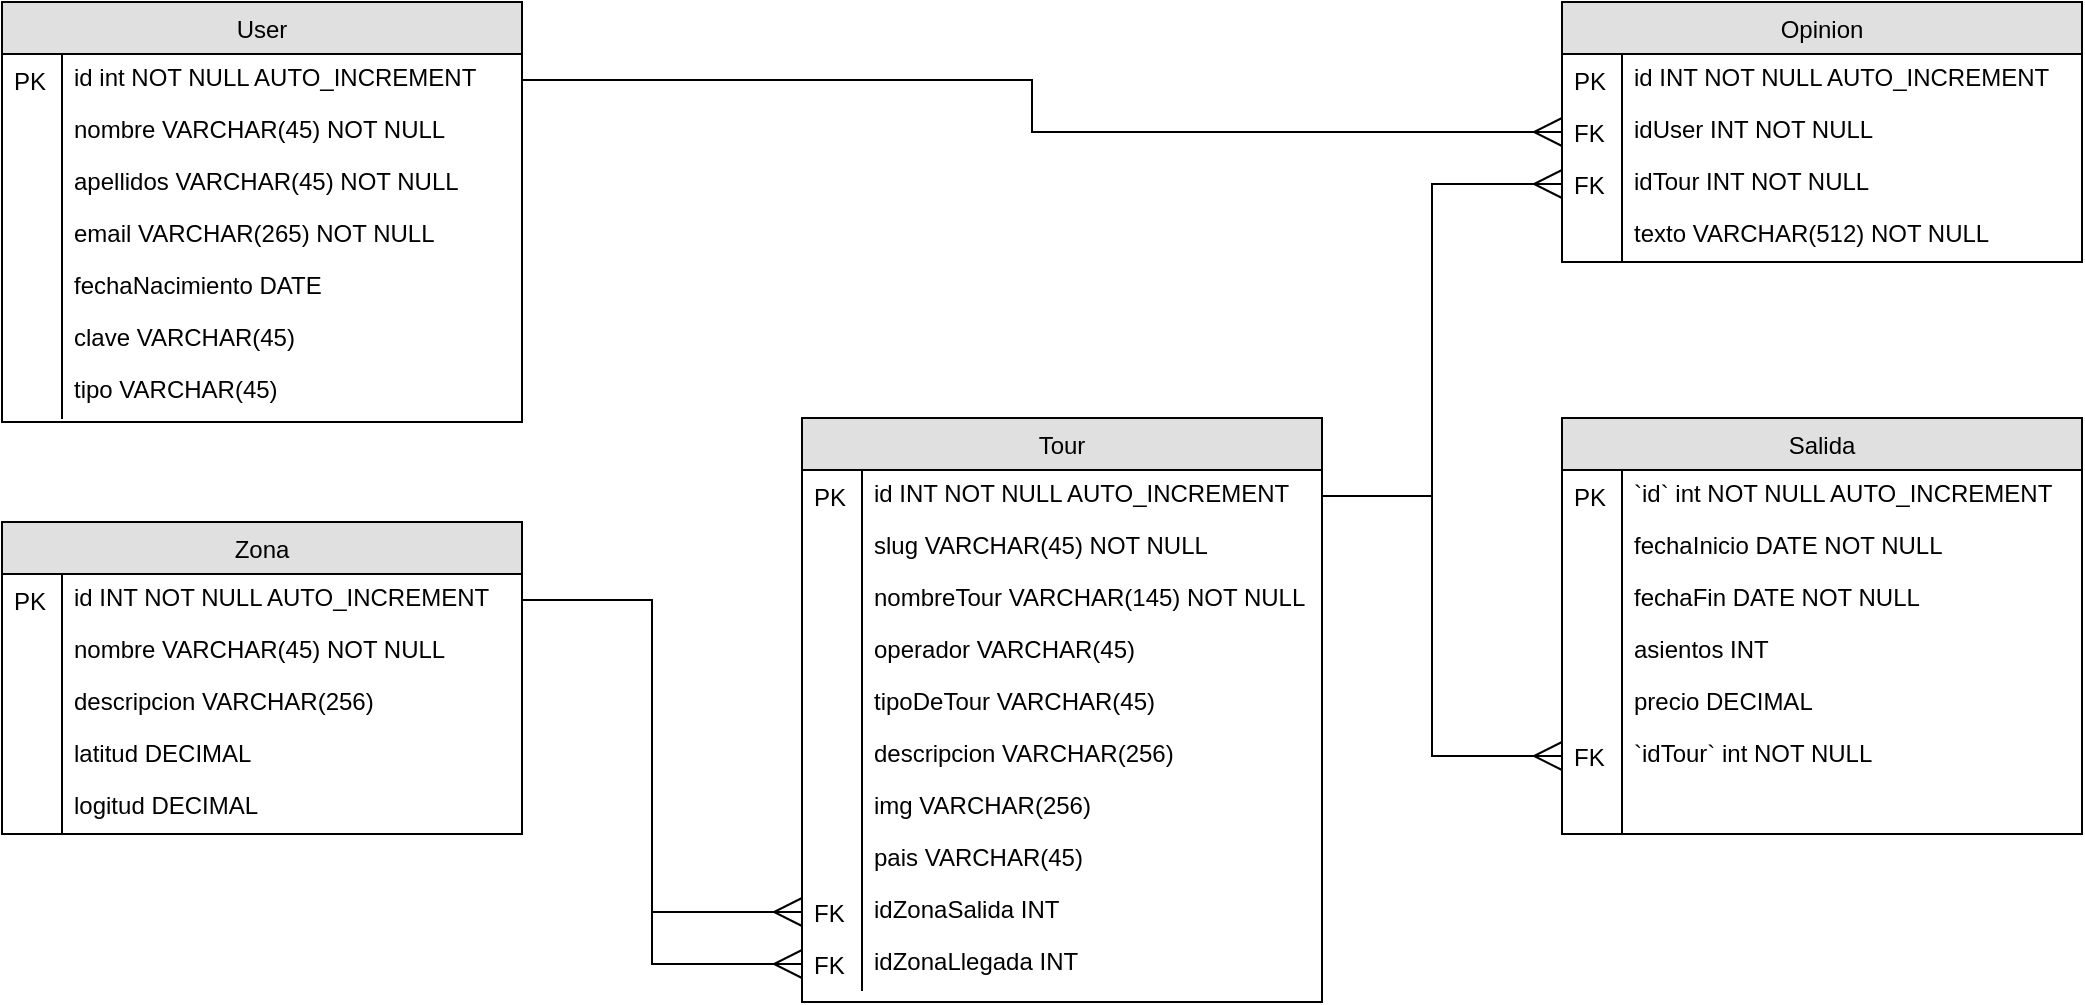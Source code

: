 <mxfile version="11.1.4" type="device"><diagram id="YklgBZgipyq9NZzRzgUX" name="Page-1"><mxGraphModel dx="1085" dy="387" grid="1" gridSize="10" guides="1" tooltips="1" connect="1" arrows="1" fold="1" page="1" pageScale="1" pageWidth="827" pageHeight="1169" math="0" shadow="0"><root><mxCell id="0"/><mxCell id="1" parent="0"/><mxCell id="wqEuAx_ln6lvikPtZ4pN-1" value="User" style="swimlane;fontStyle=0;childLayout=stackLayout;horizontal=1;startSize=26;fillColor=#e0e0e0;horizontalStack=0;resizeParent=1;resizeLast=0;collapsible=1;marginBottom=0;swimlaneFillColor=#ffffff;align=center;" vertex="1" parent="1"><mxGeometry x="40" y="40" width="260" height="210" as="geometry"/></mxCell><mxCell id="wqEuAx_ln6lvikPtZ4pN-2" value="id int NOT NULL AUTO_INCREMENT " style="shape=partialRectangle;top=0;left=0;right=0;bottom=0;align=left;verticalAlign=top;spacingTop=-2;fillColor=none;spacingLeft=34;spacingRight=4;overflow=hidden;rotatable=0;points=[[0,0.5],[1,0.5]];portConstraint=eastwest;dropTarget=0;" vertex="1" parent="wqEuAx_ln6lvikPtZ4pN-1"><mxGeometry y="26" width="260" height="26" as="geometry"/></mxCell><mxCell id="wqEuAx_ln6lvikPtZ4pN-3" value="PK" style="shape=partialRectangle;top=0;left=0;bottom=0;fillColor=none;align=left;verticalAlign=middle;spacingLeft=4;spacingRight=4;overflow=hidden;rotatable=0;points=[];portConstraint=eastwest;part=1;" vertex="1" connectable="0" parent="wqEuAx_ln6lvikPtZ4pN-2"><mxGeometry width="30" height="26" as="geometry"/></mxCell><mxCell id="wqEuAx_ln6lvikPtZ4pN-4" value="nombre VARCHAR(45) NOT NULL " style="shape=partialRectangle;top=0;left=0;right=0;bottom=0;align=left;verticalAlign=top;spacingTop=-2;fillColor=none;spacingLeft=34;spacingRight=4;overflow=hidden;rotatable=0;points=[[0,0.5],[1,0.5]];portConstraint=eastwest;dropTarget=0;" vertex="1" parent="wqEuAx_ln6lvikPtZ4pN-1"><mxGeometry y="52" width="260" height="26" as="geometry"/></mxCell><mxCell id="wqEuAx_ln6lvikPtZ4pN-5" value="" style="shape=partialRectangle;top=0;left=0;bottom=0;fillColor=none;align=left;verticalAlign=middle;spacingLeft=4;spacingRight=4;overflow=hidden;rotatable=0;points=[];portConstraint=eastwest;part=1;" vertex="1" connectable="0" parent="wqEuAx_ln6lvikPtZ4pN-4"><mxGeometry width="30" height="26" as="geometry"/></mxCell><mxCell id="wqEuAx_ln6lvikPtZ4pN-6" value="apellidos VARCHAR(45) NOT NULL " style="shape=partialRectangle;top=0;left=0;right=0;bottom=0;align=left;verticalAlign=top;spacingTop=-2;fillColor=none;spacingLeft=34;spacingRight=4;overflow=hidden;rotatable=0;points=[[0,0.5],[1,0.5]];portConstraint=eastwest;dropTarget=0;" vertex="1" parent="wqEuAx_ln6lvikPtZ4pN-1"><mxGeometry y="78" width="260" height="26" as="geometry"/></mxCell><mxCell id="wqEuAx_ln6lvikPtZ4pN-7" value="" style="shape=partialRectangle;top=0;left=0;bottom=0;fillColor=none;align=left;verticalAlign=middle;spacingLeft=4;spacingRight=4;overflow=hidden;rotatable=0;points=[];portConstraint=eastwest;part=1;" vertex="1" connectable="0" parent="wqEuAx_ln6lvikPtZ4pN-6"><mxGeometry width="30" height="26" as="geometry"/></mxCell><mxCell id="wqEuAx_ln6lvikPtZ4pN-8" value="email VARCHAR(265) NOT NULL " style="shape=partialRectangle;top=0;left=0;right=0;bottom=0;align=left;verticalAlign=top;spacingTop=-2;fillColor=none;spacingLeft=34;spacingRight=4;overflow=hidden;rotatable=0;points=[[0,0.5],[1,0.5]];portConstraint=eastwest;dropTarget=0;" vertex="1" parent="wqEuAx_ln6lvikPtZ4pN-1"><mxGeometry y="104" width="260" height="26" as="geometry"/></mxCell><mxCell id="wqEuAx_ln6lvikPtZ4pN-9" value="" style="shape=partialRectangle;top=0;left=0;bottom=0;fillColor=none;align=left;verticalAlign=middle;spacingLeft=4;spacingRight=4;overflow=hidden;rotatable=0;points=[];portConstraint=eastwest;part=1;" vertex="1" connectable="0" parent="wqEuAx_ln6lvikPtZ4pN-8"><mxGeometry width="30" height="26" as="geometry"/></mxCell><mxCell id="wqEuAx_ln6lvikPtZ4pN-10" value="fechaNacimiento DATE" style="shape=partialRectangle;top=0;left=0;right=0;bottom=0;align=left;verticalAlign=top;spacingTop=-2;fillColor=none;spacingLeft=34;spacingRight=4;overflow=hidden;rotatable=0;points=[[0,0.5],[1,0.5]];portConstraint=eastwest;dropTarget=0;" vertex="1" parent="wqEuAx_ln6lvikPtZ4pN-1"><mxGeometry y="130" width="260" height="26" as="geometry"/></mxCell><mxCell id="wqEuAx_ln6lvikPtZ4pN-11" value="" style="shape=partialRectangle;top=0;left=0;bottom=0;fillColor=none;align=left;verticalAlign=middle;spacingLeft=4;spacingRight=4;overflow=hidden;rotatable=0;points=[];portConstraint=eastwest;part=1;" vertex="1" connectable="0" parent="wqEuAx_ln6lvikPtZ4pN-10"><mxGeometry width="30" height="26" as="geometry"/></mxCell><mxCell id="wqEuAx_ln6lvikPtZ4pN-12" value="clave VARCHAR(45)" style="shape=partialRectangle;top=0;left=0;right=0;bottom=0;align=left;verticalAlign=top;spacingTop=-2;fillColor=none;spacingLeft=34;spacingRight=4;overflow=hidden;rotatable=0;points=[[0,0.5],[1,0.5]];portConstraint=eastwest;dropTarget=0;" vertex="1" parent="wqEuAx_ln6lvikPtZ4pN-1"><mxGeometry y="156" width="260" height="26" as="geometry"/></mxCell><mxCell id="wqEuAx_ln6lvikPtZ4pN-13" value="" style="shape=partialRectangle;top=0;left=0;bottom=0;fillColor=none;align=left;verticalAlign=middle;spacingLeft=4;spacingRight=4;overflow=hidden;rotatable=0;points=[];portConstraint=eastwest;part=1;" vertex="1" connectable="0" parent="wqEuAx_ln6lvikPtZ4pN-12"><mxGeometry width="30" height="26" as="geometry"/></mxCell><mxCell id="wqEuAx_ln6lvikPtZ4pN-14" value="tipo VARCHAR(45)" style="shape=partialRectangle;top=0;left=0;right=0;bottom=0;align=left;verticalAlign=top;spacingTop=-2;fillColor=none;spacingLeft=34;spacingRight=4;overflow=hidden;rotatable=0;points=[[0,0.5],[1,0.5]];portConstraint=eastwest;dropTarget=0;" vertex="1" parent="wqEuAx_ln6lvikPtZ4pN-1"><mxGeometry y="182" width="260" height="26" as="geometry"/></mxCell><mxCell id="wqEuAx_ln6lvikPtZ4pN-15" value="" style="shape=partialRectangle;top=0;left=0;bottom=0;fillColor=none;align=left;verticalAlign=middle;spacingLeft=4;spacingRight=4;overflow=hidden;rotatable=0;points=[];portConstraint=eastwest;part=1;" vertex="1" connectable="0" parent="wqEuAx_ln6lvikPtZ4pN-14"><mxGeometry width="30" height="26" as="geometry"/></mxCell><mxCell id="wqEuAx_ln6lvikPtZ4pN-18" value="Zona" style="swimlane;fontStyle=0;childLayout=stackLayout;horizontal=1;startSize=26;fillColor=#e0e0e0;horizontalStack=0;resizeParent=1;resizeLast=0;collapsible=1;marginBottom=0;swimlaneFillColor=#ffffff;align=center;" vertex="1" parent="1"><mxGeometry x="40" y="300" width="260" height="156" as="geometry"/></mxCell><mxCell id="wqEuAx_ln6lvikPtZ4pN-19" value="id INT NOT NULL AUTO_INCREMENT " style="shape=partialRectangle;top=0;left=0;right=0;bottom=0;align=left;verticalAlign=top;spacingTop=-2;fillColor=none;spacingLeft=34;spacingRight=4;overflow=hidden;rotatable=0;points=[[0,0.5],[1,0.5]];portConstraint=eastwest;dropTarget=0;" vertex="1" parent="wqEuAx_ln6lvikPtZ4pN-18"><mxGeometry y="26" width="260" height="26" as="geometry"/></mxCell><mxCell id="wqEuAx_ln6lvikPtZ4pN-20" value="PK" style="shape=partialRectangle;top=0;left=0;bottom=0;fillColor=none;align=left;verticalAlign=middle;spacingLeft=4;spacingRight=4;overflow=hidden;rotatable=0;points=[];portConstraint=eastwest;part=1;" vertex="1" connectable="0" parent="wqEuAx_ln6lvikPtZ4pN-19"><mxGeometry width="30" height="26" as="geometry"/></mxCell><mxCell id="wqEuAx_ln6lvikPtZ4pN-21" value="nombre VARCHAR(45) NOT NULL" style="shape=partialRectangle;top=0;left=0;right=0;bottom=0;align=left;verticalAlign=top;spacingTop=-2;fillColor=none;spacingLeft=34;spacingRight=4;overflow=hidden;rotatable=0;points=[[0,0.5],[1,0.5]];portConstraint=eastwest;dropTarget=0;" vertex="1" parent="wqEuAx_ln6lvikPtZ4pN-18"><mxGeometry y="52" width="260" height="26" as="geometry"/></mxCell><mxCell id="wqEuAx_ln6lvikPtZ4pN-22" value="" style="shape=partialRectangle;top=0;left=0;bottom=0;fillColor=none;align=left;verticalAlign=middle;spacingLeft=4;spacingRight=4;overflow=hidden;rotatable=0;points=[];portConstraint=eastwest;part=1;" vertex="1" connectable="0" parent="wqEuAx_ln6lvikPtZ4pN-21"><mxGeometry width="30" height="26" as="geometry"/></mxCell><mxCell id="wqEuAx_ln6lvikPtZ4pN-23" value="descripcion VARCHAR(256)" style="shape=partialRectangle;top=0;left=0;right=0;bottom=0;align=left;verticalAlign=top;spacingTop=-2;fillColor=none;spacingLeft=34;spacingRight=4;overflow=hidden;rotatable=0;points=[[0,0.5],[1,0.5]];portConstraint=eastwest;dropTarget=0;" vertex="1" parent="wqEuAx_ln6lvikPtZ4pN-18"><mxGeometry y="78" width="260" height="26" as="geometry"/></mxCell><mxCell id="wqEuAx_ln6lvikPtZ4pN-24" value="" style="shape=partialRectangle;top=0;left=0;bottom=0;fillColor=none;align=left;verticalAlign=middle;spacingLeft=4;spacingRight=4;overflow=hidden;rotatable=0;points=[];portConstraint=eastwest;part=1;" vertex="1" connectable="0" parent="wqEuAx_ln6lvikPtZ4pN-23"><mxGeometry width="30" height="26" as="geometry"/></mxCell><mxCell id="wqEuAx_ln6lvikPtZ4pN-29" value="latitud DECIMAL" style="shape=partialRectangle;top=0;left=0;right=0;bottom=0;align=left;verticalAlign=top;spacingTop=-2;fillColor=none;spacingLeft=34;spacingRight=4;overflow=hidden;rotatable=0;points=[[0,0.5],[1,0.5]];portConstraint=eastwest;dropTarget=0;" vertex="1" parent="wqEuAx_ln6lvikPtZ4pN-18"><mxGeometry y="104" width="260" height="26" as="geometry"/></mxCell><mxCell id="wqEuAx_ln6lvikPtZ4pN-30" value="" style="shape=partialRectangle;top=0;left=0;bottom=0;fillColor=none;align=left;verticalAlign=middle;spacingLeft=4;spacingRight=4;overflow=hidden;rotatable=0;points=[];portConstraint=eastwest;part=1;" vertex="1" connectable="0" parent="wqEuAx_ln6lvikPtZ4pN-29"><mxGeometry width="30" height="26" as="geometry"/></mxCell><mxCell id="wqEuAx_ln6lvikPtZ4pN-31" value="logitud DECIMAL" style="shape=partialRectangle;top=0;left=0;right=0;bottom=0;align=left;verticalAlign=top;spacingTop=-2;fillColor=none;spacingLeft=34;spacingRight=4;overflow=hidden;rotatable=0;points=[[0,0.5],[1,0.5]];portConstraint=eastwest;dropTarget=0;" vertex="1" parent="wqEuAx_ln6lvikPtZ4pN-18"><mxGeometry y="130" width="260" height="26" as="geometry"/></mxCell><mxCell id="wqEuAx_ln6lvikPtZ4pN-32" value="" style="shape=partialRectangle;top=0;left=0;bottom=0;fillColor=none;align=left;verticalAlign=middle;spacingLeft=4;spacingRight=4;overflow=hidden;rotatable=0;points=[];portConstraint=eastwest;part=1;" vertex="1" connectable="0" parent="wqEuAx_ln6lvikPtZ4pN-31"><mxGeometry width="30" height="26" as="geometry"/></mxCell><mxCell id="wqEuAx_ln6lvikPtZ4pN-35" value="Tour" style="swimlane;fontStyle=0;childLayout=stackLayout;horizontal=1;startSize=26;fillColor=#e0e0e0;horizontalStack=0;resizeParent=1;resizeLast=0;collapsible=1;marginBottom=0;swimlaneFillColor=#ffffff;align=center;" vertex="1" parent="1"><mxGeometry x="440" y="248" width="260" height="292" as="geometry"/></mxCell><mxCell id="wqEuAx_ln6lvikPtZ4pN-36" value="id INT NOT NULL AUTO_INCREMENT " style="shape=partialRectangle;top=0;left=0;right=0;bottom=0;align=left;verticalAlign=top;spacingTop=-2;fillColor=none;spacingLeft=34;spacingRight=4;overflow=hidden;rotatable=0;points=[[0,0.5],[1,0.5]];portConstraint=eastwest;dropTarget=0;" vertex="1" parent="wqEuAx_ln6lvikPtZ4pN-35"><mxGeometry y="26" width="260" height="26" as="geometry"/></mxCell><mxCell id="wqEuAx_ln6lvikPtZ4pN-37" value="PK" style="shape=partialRectangle;top=0;left=0;bottom=0;fillColor=none;align=left;verticalAlign=middle;spacingLeft=4;spacingRight=4;overflow=hidden;rotatable=0;points=[];portConstraint=eastwest;part=1;" vertex="1" connectable="0" parent="wqEuAx_ln6lvikPtZ4pN-36"><mxGeometry width="30" height="26" as="geometry"/></mxCell><mxCell id="wqEuAx_ln6lvikPtZ4pN-38" value="slug VARCHAR(45) NOT NULL " style="shape=partialRectangle;top=0;left=0;right=0;bottom=0;align=left;verticalAlign=top;spacingTop=-2;fillColor=none;spacingLeft=34;spacingRight=4;overflow=hidden;rotatable=0;points=[[0,0.5],[1,0.5]];portConstraint=eastwest;dropTarget=0;" vertex="1" parent="wqEuAx_ln6lvikPtZ4pN-35"><mxGeometry y="52" width="260" height="26" as="geometry"/></mxCell><mxCell id="wqEuAx_ln6lvikPtZ4pN-39" value="" style="shape=partialRectangle;top=0;left=0;bottom=0;fillColor=none;align=left;verticalAlign=middle;spacingLeft=4;spacingRight=4;overflow=hidden;rotatable=0;points=[];portConstraint=eastwest;part=1;" vertex="1" connectable="0" parent="wqEuAx_ln6lvikPtZ4pN-38"><mxGeometry width="30" height="26" as="geometry"/></mxCell><mxCell id="wqEuAx_ln6lvikPtZ4pN-40" value="nombreTour VARCHAR(145) NOT NULL " style="shape=partialRectangle;top=0;left=0;right=0;bottom=0;align=left;verticalAlign=top;spacingTop=-2;fillColor=none;spacingLeft=34;spacingRight=4;overflow=hidden;rotatable=0;points=[[0,0.5],[1,0.5]];portConstraint=eastwest;dropTarget=0;" vertex="1" parent="wqEuAx_ln6lvikPtZ4pN-35"><mxGeometry y="78" width="260" height="26" as="geometry"/></mxCell><mxCell id="wqEuAx_ln6lvikPtZ4pN-41" value="" style="shape=partialRectangle;top=0;left=0;bottom=0;fillColor=none;align=left;verticalAlign=middle;spacingLeft=4;spacingRight=4;overflow=hidden;rotatable=0;points=[];portConstraint=eastwest;part=1;" vertex="1" connectable="0" parent="wqEuAx_ln6lvikPtZ4pN-40"><mxGeometry width="30" height="26" as="geometry"/></mxCell><mxCell id="wqEuAx_ln6lvikPtZ4pN-42" value="operador VARCHAR(45)" style="shape=partialRectangle;top=0;left=0;right=0;bottom=0;align=left;verticalAlign=top;spacingTop=-2;fillColor=none;spacingLeft=34;spacingRight=4;overflow=hidden;rotatable=0;points=[[0,0.5],[1,0.5]];portConstraint=eastwest;dropTarget=0;" vertex="1" parent="wqEuAx_ln6lvikPtZ4pN-35"><mxGeometry y="104" width="260" height="26" as="geometry"/></mxCell><mxCell id="wqEuAx_ln6lvikPtZ4pN-43" value="" style="shape=partialRectangle;top=0;left=0;bottom=0;fillColor=none;align=left;verticalAlign=middle;spacingLeft=4;spacingRight=4;overflow=hidden;rotatable=0;points=[];portConstraint=eastwest;part=1;" vertex="1" connectable="0" parent="wqEuAx_ln6lvikPtZ4pN-42"><mxGeometry width="30" height="26" as="geometry"/></mxCell><mxCell id="wqEuAx_ln6lvikPtZ4pN-44" value="tipoDeTour VARCHAR(45)" style="shape=partialRectangle;top=0;left=0;right=0;bottom=0;align=left;verticalAlign=top;spacingTop=-2;fillColor=none;spacingLeft=34;spacingRight=4;overflow=hidden;rotatable=0;points=[[0,0.5],[1,0.5]];portConstraint=eastwest;dropTarget=0;" vertex="1" parent="wqEuAx_ln6lvikPtZ4pN-35"><mxGeometry y="130" width="260" height="26" as="geometry"/></mxCell><mxCell id="wqEuAx_ln6lvikPtZ4pN-45" value="" style="shape=partialRectangle;top=0;left=0;bottom=0;fillColor=none;align=left;verticalAlign=middle;spacingLeft=4;spacingRight=4;overflow=hidden;rotatable=0;points=[];portConstraint=eastwest;part=1;" vertex="1" connectable="0" parent="wqEuAx_ln6lvikPtZ4pN-44"><mxGeometry width="30" height="26" as="geometry"/></mxCell><mxCell id="wqEuAx_ln6lvikPtZ4pN-46" value="descripcion VARCHAR(256)" style="shape=partialRectangle;top=0;left=0;right=0;bottom=0;align=left;verticalAlign=top;spacingTop=-2;fillColor=none;spacingLeft=34;spacingRight=4;overflow=hidden;rotatable=0;points=[[0,0.5],[1,0.5]];portConstraint=eastwest;dropTarget=0;" vertex="1" parent="wqEuAx_ln6lvikPtZ4pN-35"><mxGeometry y="156" width="260" height="26" as="geometry"/></mxCell><mxCell id="wqEuAx_ln6lvikPtZ4pN-47" value="" style="shape=partialRectangle;top=0;left=0;bottom=0;fillColor=none;align=left;verticalAlign=middle;spacingLeft=4;spacingRight=4;overflow=hidden;rotatable=0;points=[];portConstraint=eastwest;part=1;" vertex="1" connectable="0" parent="wqEuAx_ln6lvikPtZ4pN-46"><mxGeometry width="30" height="26" as="geometry"/></mxCell><mxCell id="wqEuAx_ln6lvikPtZ4pN-48" value="img VARCHAR(256)" style="shape=partialRectangle;top=0;left=0;right=0;bottom=0;align=left;verticalAlign=top;spacingTop=-2;fillColor=none;spacingLeft=34;spacingRight=4;overflow=hidden;rotatable=0;points=[[0,0.5],[1,0.5]];portConstraint=eastwest;dropTarget=0;" vertex="1" parent="wqEuAx_ln6lvikPtZ4pN-35"><mxGeometry y="182" width="260" height="26" as="geometry"/></mxCell><mxCell id="wqEuAx_ln6lvikPtZ4pN-49" value="" style="shape=partialRectangle;top=0;left=0;bottom=0;fillColor=none;align=left;verticalAlign=middle;spacingLeft=4;spacingRight=4;overflow=hidden;rotatable=0;points=[];portConstraint=eastwest;part=1;" vertex="1" connectable="0" parent="wqEuAx_ln6lvikPtZ4pN-48"><mxGeometry width="30" height="26" as="geometry"/></mxCell><mxCell id="wqEuAx_ln6lvikPtZ4pN-50" value="pais VARCHAR(45)" style="shape=partialRectangle;top=0;left=0;right=0;bottom=0;align=left;verticalAlign=top;spacingTop=-2;fillColor=none;spacingLeft=34;spacingRight=4;overflow=hidden;rotatable=0;points=[[0,0.5],[1,0.5]];portConstraint=eastwest;dropTarget=0;" vertex="1" parent="wqEuAx_ln6lvikPtZ4pN-35"><mxGeometry y="208" width="260" height="26" as="geometry"/></mxCell><mxCell id="wqEuAx_ln6lvikPtZ4pN-51" value="" style="shape=partialRectangle;top=0;left=0;bottom=0;fillColor=none;align=left;verticalAlign=middle;spacingLeft=4;spacingRight=4;overflow=hidden;rotatable=0;points=[];portConstraint=eastwest;part=1;" vertex="1" connectable="0" parent="wqEuAx_ln6lvikPtZ4pN-50"><mxGeometry width="30" height="26" as="geometry"/></mxCell><mxCell id="wqEuAx_ln6lvikPtZ4pN-54" value="idZonaSalida INT" style="shape=partialRectangle;top=0;left=0;right=0;bottom=0;align=left;verticalAlign=top;spacingTop=-2;fillColor=none;spacingLeft=34;spacingRight=4;overflow=hidden;rotatable=0;points=[[0,0.5],[1,0.5]];portConstraint=eastwest;dropTarget=0;" vertex="1" parent="wqEuAx_ln6lvikPtZ4pN-35"><mxGeometry y="234" width="260" height="26" as="geometry"/></mxCell><mxCell id="wqEuAx_ln6lvikPtZ4pN-55" value="FK" style="shape=partialRectangle;top=0;left=0;bottom=0;fillColor=none;align=left;verticalAlign=middle;spacingLeft=4;spacingRight=4;overflow=hidden;rotatable=0;points=[];portConstraint=eastwest;part=1;" vertex="1" connectable="0" parent="wqEuAx_ln6lvikPtZ4pN-54"><mxGeometry width="30" height="26" as="geometry"/></mxCell><mxCell id="wqEuAx_ln6lvikPtZ4pN-52" value="idZonaLlegada INT" style="shape=partialRectangle;top=0;left=0;right=0;bottom=0;align=left;verticalAlign=top;spacingTop=-2;fillColor=none;spacingLeft=34;spacingRight=4;overflow=hidden;rotatable=0;points=[[0,0.5],[1,0.5]];portConstraint=eastwest;dropTarget=0;" vertex="1" parent="wqEuAx_ln6lvikPtZ4pN-35"><mxGeometry y="260" width="260" height="26" as="geometry"/></mxCell><mxCell id="wqEuAx_ln6lvikPtZ4pN-53" value="FK" style="shape=partialRectangle;top=0;left=0;bottom=0;fillColor=none;align=left;verticalAlign=middle;spacingLeft=4;spacingRight=4;overflow=hidden;rotatable=0;points=[];portConstraint=eastwest;part=1;" vertex="1" connectable="0" parent="wqEuAx_ln6lvikPtZ4pN-52"><mxGeometry width="30" height="26" as="geometry"/></mxCell><mxCell id="wqEuAx_ln6lvikPtZ4pN-64" value="Salida" style="swimlane;fontStyle=0;childLayout=stackLayout;horizontal=1;startSize=26;fillColor=#e0e0e0;horizontalStack=0;resizeParent=1;resizeLast=0;collapsible=1;marginBottom=0;swimlaneFillColor=#ffffff;align=center;" vertex="1" parent="1"><mxGeometry x="820" y="248" width="260" height="208" as="geometry"/></mxCell><mxCell id="wqEuAx_ln6lvikPtZ4pN-65" value="`id`        int NOT NULL AUTO_INCREMENT " style="shape=partialRectangle;top=0;left=0;right=0;bottom=0;align=left;verticalAlign=top;spacingTop=-2;fillColor=none;spacingLeft=34;spacingRight=4;overflow=hidden;rotatable=0;points=[[0,0.5],[1,0.5]];portConstraint=eastwest;dropTarget=0;" vertex="1" parent="wqEuAx_ln6lvikPtZ4pN-64"><mxGeometry y="26" width="260" height="26" as="geometry"/></mxCell><mxCell id="wqEuAx_ln6lvikPtZ4pN-66" value="PK" style="shape=partialRectangle;top=0;left=0;bottom=0;fillColor=none;align=left;verticalAlign=middle;spacingLeft=4;spacingRight=4;overflow=hidden;rotatable=0;points=[];portConstraint=eastwest;part=1;" vertex="1" connectable="0" parent="wqEuAx_ln6lvikPtZ4pN-65"><mxGeometry width="30" height="26" as="geometry"/></mxCell><mxCell id="wqEuAx_ln6lvikPtZ4pN-67" value="fechaInicio DATE NOT NULL" style="shape=partialRectangle;top=0;left=0;right=0;bottom=0;align=left;verticalAlign=top;spacingTop=-2;fillColor=none;spacingLeft=34;spacingRight=4;overflow=hidden;rotatable=0;points=[[0,0.5],[1,0.5]];portConstraint=eastwest;dropTarget=0;" vertex="1" parent="wqEuAx_ln6lvikPtZ4pN-64"><mxGeometry y="52" width="260" height="26" as="geometry"/></mxCell><mxCell id="wqEuAx_ln6lvikPtZ4pN-68" value="" style="shape=partialRectangle;top=0;left=0;bottom=0;fillColor=none;align=left;verticalAlign=middle;spacingLeft=4;spacingRight=4;overflow=hidden;rotatable=0;points=[];portConstraint=eastwest;part=1;" vertex="1" connectable="0" parent="wqEuAx_ln6lvikPtZ4pN-67"><mxGeometry width="30" height="26" as="geometry"/></mxCell><mxCell id="wqEuAx_ln6lvikPtZ4pN-69" value="fechaFin DATE NOT NULL" style="shape=partialRectangle;top=0;left=0;right=0;bottom=0;align=left;verticalAlign=top;spacingTop=-2;fillColor=none;spacingLeft=34;spacingRight=4;overflow=hidden;rotatable=0;points=[[0,0.5],[1,0.5]];portConstraint=eastwest;dropTarget=0;" vertex="1" parent="wqEuAx_ln6lvikPtZ4pN-64"><mxGeometry y="78" width="260" height="26" as="geometry"/></mxCell><mxCell id="wqEuAx_ln6lvikPtZ4pN-70" value="" style="shape=partialRectangle;top=0;left=0;bottom=0;fillColor=none;align=left;verticalAlign=middle;spacingLeft=4;spacingRight=4;overflow=hidden;rotatable=0;points=[];portConstraint=eastwest;part=1;" vertex="1" connectable="0" parent="wqEuAx_ln6lvikPtZ4pN-69"><mxGeometry width="30" height="26" as="geometry"/></mxCell><mxCell id="wqEuAx_ln6lvikPtZ4pN-71" value="asientos INT" style="shape=partialRectangle;top=0;left=0;right=0;bottom=0;align=left;verticalAlign=top;spacingTop=-2;fillColor=none;spacingLeft=34;spacingRight=4;overflow=hidden;rotatable=0;points=[[0,0.5],[1,0.5]];portConstraint=eastwest;dropTarget=0;" vertex="1" parent="wqEuAx_ln6lvikPtZ4pN-64"><mxGeometry y="104" width="260" height="26" as="geometry"/></mxCell><mxCell id="wqEuAx_ln6lvikPtZ4pN-72" value="" style="shape=partialRectangle;top=0;left=0;bottom=0;fillColor=none;align=left;verticalAlign=middle;spacingLeft=4;spacingRight=4;overflow=hidden;rotatable=0;points=[];portConstraint=eastwest;part=1;" vertex="1" connectable="0" parent="wqEuAx_ln6lvikPtZ4pN-71"><mxGeometry width="30" height="26" as="geometry"/></mxCell><mxCell id="wqEuAx_ln6lvikPtZ4pN-73" value="precio DECIMAL" style="shape=partialRectangle;top=0;left=0;right=0;bottom=0;align=left;verticalAlign=top;spacingTop=-2;fillColor=none;spacingLeft=34;spacingRight=4;overflow=hidden;rotatable=0;points=[[0,0.5],[1,0.5]];portConstraint=eastwest;dropTarget=0;" vertex="1" parent="wqEuAx_ln6lvikPtZ4pN-64"><mxGeometry y="130" width="260" height="26" as="geometry"/></mxCell><mxCell id="wqEuAx_ln6lvikPtZ4pN-74" value="" style="shape=partialRectangle;top=0;left=0;bottom=0;fillColor=none;align=left;verticalAlign=middle;spacingLeft=4;spacingRight=4;overflow=hidden;rotatable=0;points=[];portConstraint=eastwest;part=1;" vertex="1" connectable="0" parent="wqEuAx_ln6lvikPtZ4pN-73"><mxGeometry width="30" height="26" as="geometry"/></mxCell><mxCell id="wqEuAx_ln6lvikPtZ4pN-75" value="`idTour`    int NOT NULL " style="shape=partialRectangle;top=0;left=0;right=0;bottom=0;align=left;verticalAlign=top;spacingTop=-2;fillColor=none;spacingLeft=34;spacingRight=4;overflow=hidden;rotatable=0;points=[[0,0.5],[1,0.5]];portConstraint=eastwest;dropTarget=0;" vertex="1" parent="wqEuAx_ln6lvikPtZ4pN-64"><mxGeometry y="156" width="260" height="26" as="geometry"/></mxCell><mxCell id="wqEuAx_ln6lvikPtZ4pN-76" value="FK" style="shape=partialRectangle;top=0;left=0;bottom=0;fillColor=none;align=left;verticalAlign=middle;spacingLeft=4;spacingRight=4;overflow=hidden;rotatable=0;points=[];portConstraint=eastwest;part=1;" vertex="1" connectable="0" parent="wqEuAx_ln6lvikPtZ4pN-75"><mxGeometry width="30" height="26" as="geometry"/></mxCell><mxCell id="wqEuAx_ln6lvikPtZ4pN-77" value="" style="shape=partialRectangle;top=0;left=0;right=0;bottom=0;align=left;verticalAlign=top;spacingTop=-2;fillColor=none;spacingLeft=34;spacingRight=4;overflow=hidden;rotatable=0;points=[[0,0.5],[1,0.5]];portConstraint=eastwest;dropTarget=0;" vertex="1" parent="wqEuAx_ln6lvikPtZ4pN-64"><mxGeometry y="182" width="260" height="26" as="geometry"/></mxCell><mxCell id="wqEuAx_ln6lvikPtZ4pN-78" value="" style="shape=partialRectangle;top=0;left=0;bottom=0;fillColor=none;align=left;verticalAlign=middle;spacingLeft=4;spacingRight=4;overflow=hidden;rotatable=0;points=[];portConstraint=eastwest;part=1;" vertex="1" connectable="0" parent="wqEuAx_ln6lvikPtZ4pN-77"><mxGeometry width="30" height="26" as="geometry"/></mxCell><mxCell id="wqEuAx_ln6lvikPtZ4pN-81" style="edgeStyle=orthogonalEdgeStyle;rounded=0;orthogonalLoop=1;jettySize=auto;html=1;entryX=0;entryY=0.5;entryDx=0;entryDy=0;endArrow=ERmany;endFill=0;endSize=12;" edge="1" parent="1" source="wqEuAx_ln6lvikPtZ4pN-36" target="wqEuAx_ln6lvikPtZ4pN-75"><mxGeometry relative="1" as="geometry"/></mxCell><mxCell id="wqEuAx_ln6lvikPtZ4pN-132" style="edgeStyle=orthogonalEdgeStyle;rounded=0;orthogonalLoop=1;jettySize=auto;html=1;endArrow=ERmany;endFill=0;endSize=12;" edge="1" parent="1" source="wqEuAx_ln6lvikPtZ4pN-19" target="wqEuAx_ln6lvikPtZ4pN-54"><mxGeometry relative="1" as="geometry"/></mxCell><mxCell id="wqEuAx_ln6lvikPtZ4pN-133" style="edgeStyle=orthogonalEdgeStyle;rounded=0;orthogonalLoop=1;jettySize=auto;html=1;endArrow=ERmany;endFill=0;endSize=12;" edge="1" parent="1" source="wqEuAx_ln6lvikPtZ4pN-19" target="wqEuAx_ln6lvikPtZ4pN-52"><mxGeometry relative="1" as="geometry"/></mxCell><mxCell id="wqEuAx_ln6lvikPtZ4pN-136" value="Opinion" style="swimlane;fontStyle=0;childLayout=stackLayout;horizontal=1;startSize=26;fillColor=#e0e0e0;horizontalStack=0;resizeParent=1;resizeLast=0;collapsible=1;marginBottom=0;swimlaneFillColor=#ffffff;align=center;" vertex="1" parent="1"><mxGeometry x="820" y="40" width="260" height="130" as="geometry"/></mxCell><mxCell id="wqEuAx_ln6lvikPtZ4pN-137" value="id INT NOT NULL AUTO_INCREMENT " style="shape=partialRectangle;top=0;left=0;right=0;bottom=0;align=left;verticalAlign=top;spacingTop=-2;fillColor=none;spacingLeft=34;spacingRight=4;overflow=hidden;rotatable=0;points=[[0,0.5],[1,0.5]];portConstraint=eastwest;dropTarget=0;" vertex="1" parent="wqEuAx_ln6lvikPtZ4pN-136"><mxGeometry y="26" width="260" height="26" as="geometry"/></mxCell><mxCell id="wqEuAx_ln6lvikPtZ4pN-138" value="PK" style="shape=partialRectangle;top=0;left=0;bottom=0;fillColor=none;align=left;verticalAlign=middle;spacingLeft=4;spacingRight=4;overflow=hidden;rotatable=0;points=[];portConstraint=eastwest;part=1;" vertex="1" connectable="0" parent="wqEuAx_ln6lvikPtZ4pN-137"><mxGeometry width="30" height="26" as="geometry"/></mxCell><mxCell id="wqEuAx_ln6lvikPtZ4pN-141" value="idUser INT NOT NULL" style="shape=partialRectangle;top=0;left=0;right=0;bottom=0;align=left;verticalAlign=top;spacingTop=-2;fillColor=none;spacingLeft=34;spacingRight=4;overflow=hidden;rotatable=0;points=[[0,0.5],[1,0.5]];portConstraint=eastwest;dropTarget=0;" vertex="1" parent="wqEuAx_ln6lvikPtZ4pN-136"><mxGeometry y="52" width="260" height="26" as="geometry"/></mxCell><mxCell id="wqEuAx_ln6lvikPtZ4pN-142" value="FK" style="shape=partialRectangle;top=0;left=0;bottom=0;fillColor=none;align=left;verticalAlign=middle;spacingLeft=4;spacingRight=4;overflow=hidden;rotatable=0;points=[];portConstraint=eastwest;part=1;" vertex="1" connectable="0" parent="wqEuAx_ln6lvikPtZ4pN-141"><mxGeometry width="30" height="26" as="geometry"/></mxCell><mxCell id="wqEuAx_ln6lvikPtZ4pN-139" value="idTour INT NOT NULL" style="shape=partialRectangle;top=0;left=0;right=0;bottom=0;align=left;verticalAlign=top;spacingTop=-2;fillColor=none;spacingLeft=34;spacingRight=4;overflow=hidden;rotatable=0;points=[[0,0.5],[1,0.5]];portConstraint=eastwest;dropTarget=0;" vertex="1" parent="wqEuAx_ln6lvikPtZ4pN-136"><mxGeometry y="78" width="260" height="26" as="geometry"/></mxCell><mxCell id="wqEuAx_ln6lvikPtZ4pN-140" value="FK" style="shape=partialRectangle;top=0;left=0;bottom=0;fillColor=none;align=left;verticalAlign=middle;spacingLeft=4;spacingRight=4;overflow=hidden;rotatable=0;points=[];portConstraint=eastwest;part=1;" vertex="1" connectable="0" parent="wqEuAx_ln6lvikPtZ4pN-139"><mxGeometry width="30" height="26" as="geometry"/></mxCell><mxCell id="wqEuAx_ln6lvikPtZ4pN-143" value="texto VARCHAR(512) NOT NULL" style="shape=partialRectangle;top=0;left=0;right=0;bottom=0;align=left;verticalAlign=top;spacingTop=-2;fillColor=none;spacingLeft=34;spacingRight=4;overflow=hidden;rotatable=0;points=[[0,0.5],[1,0.5]];portConstraint=eastwest;dropTarget=0;" vertex="1" parent="wqEuAx_ln6lvikPtZ4pN-136"><mxGeometry y="104" width="260" height="26" as="geometry"/></mxCell><mxCell id="wqEuAx_ln6lvikPtZ4pN-144" value="" style="shape=partialRectangle;top=0;left=0;bottom=0;fillColor=none;align=left;verticalAlign=middle;spacingLeft=4;spacingRight=4;overflow=hidden;rotatable=0;points=[];portConstraint=eastwest;part=1;" vertex="1" connectable="0" parent="wqEuAx_ln6lvikPtZ4pN-143"><mxGeometry width="30" height="26" as="geometry"/></mxCell><mxCell id="wqEuAx_ln6lvikPtZ4pN-147" style="edgeStyle=orthogonalEdgeStyle;rounded=0;orthogonalLoop=1;jettySize=auto;html=1;endArrow=ERmany;endFill=0;endSize=12;" edge="1" parent="1" source="wqEuAx_ln6lvikPtZ4pN-2" target="wqEuAx_ln6lvikPtZ4pN-141"><mxGeometry relative="1" as="geometry"/></mxCell><mxCell id="wqEuAx_ln6lvikPtZ4pN-148" style="edgeStyle=orthogonalEdgeStyle;rounded=0;orthogonalLoop=1;jettySize=auto;html=1;endArrow=ERmany;endFill=0;endSize=12;" edge="1" parent="1" source="wqEuAx_ln6lvikPtZ4pN-36" target="wqEuAx_ln6lvikPtZ4pN-139"><mxGeometry relative="1" as="geometry"/></mxCell></root></mxGraphModel></diagram></mxfile>